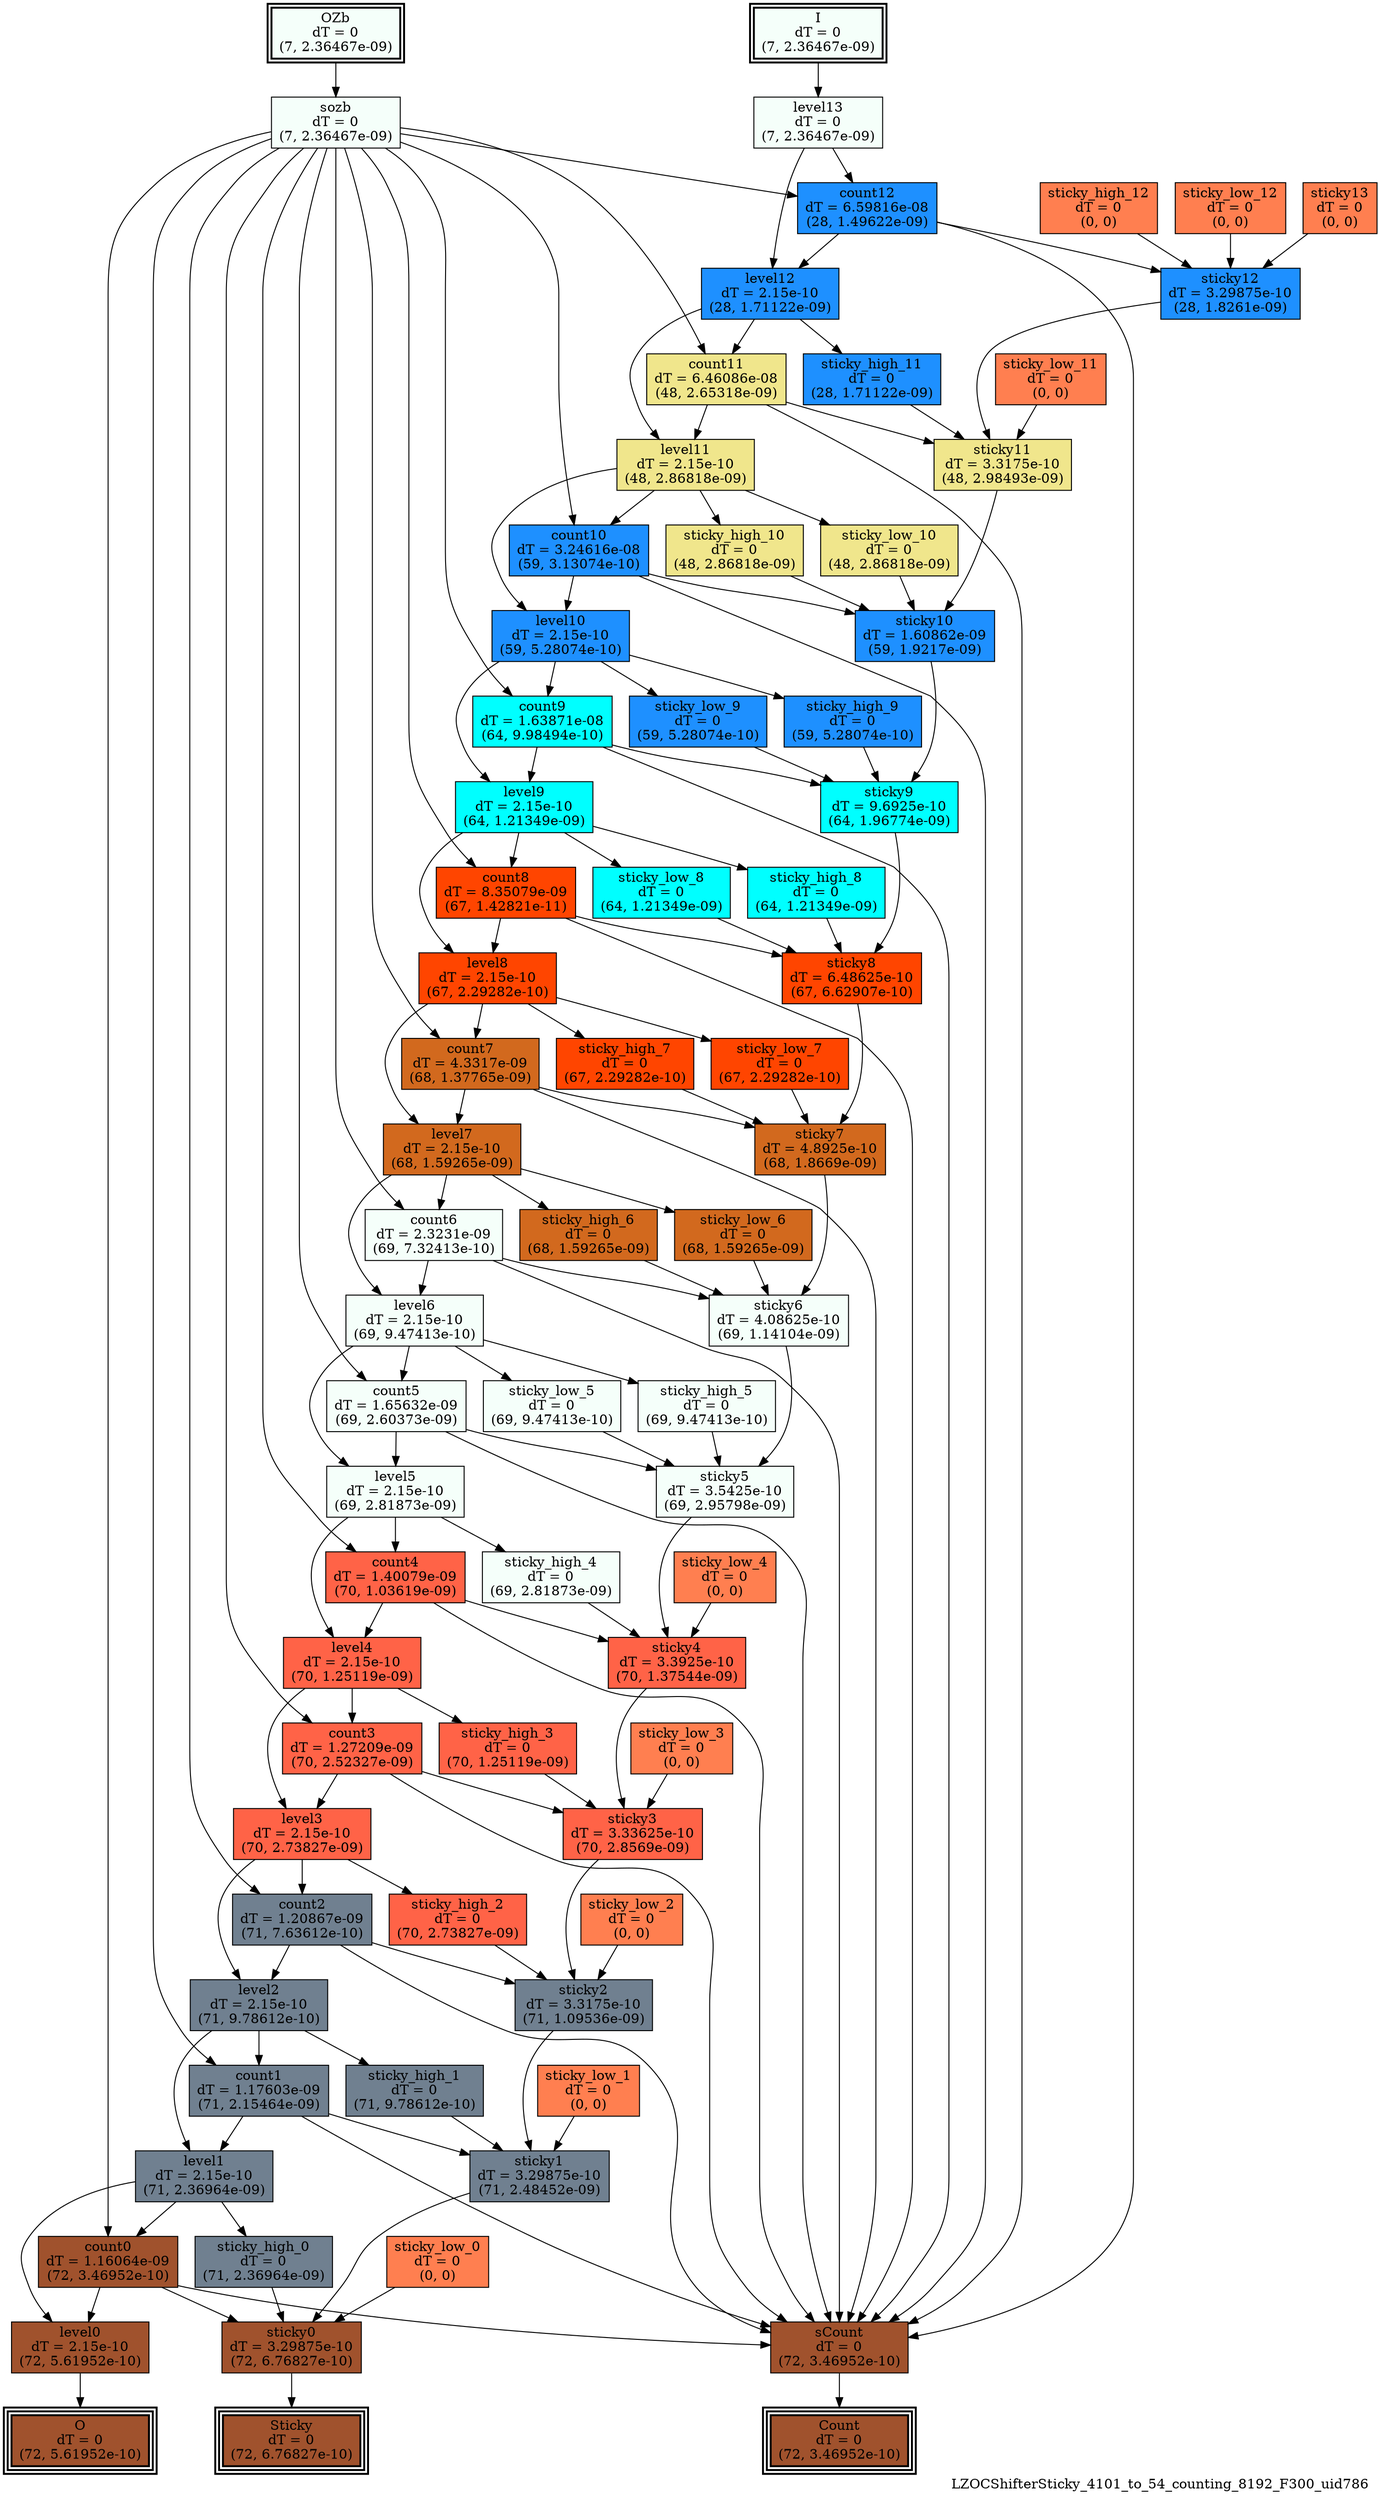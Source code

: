 digraph LZOCShifterSticky_4101_to_54_counting_8192_F300_uid786
{
	//graph drawing options
	label=LZOCShifterSticky_4101_to_54_counting_8192_F300_uid786;
	labelloc=bottom;
	labeljust=right;
	ratio=auto;
	nodesep=0.25;
	ranksep=0.5;

	//input/output signals of operator LZOCShifterSticky_4101_to_54_counting_8192_F300_uid786
	I__LZOCShifterSticky_4101_to_54_counting_8192_F300_uid786 [ label="I\ndT = 0\n(7, 2.36467e-09)", shape=box, color=black, style="bold, filled", fillcolor=mintcream, peripheries=2 ];
	OZb__LZOCShifterSticky_4101_to_54_counting_8192_F300_uid786 [ label="OZb\ndT = 0\n(7, 2.36467e-09)", shape=box, color=black, style="bold, filled", fillcolor=mintcream, peripheries=2 ];
	Count__LZOCShifterSticky_4101_to_54_counting_8192_F300_uid786 [ label="Count\ndT = 0\n(72, 3.46952e-10)", shape=box, color=black, style="bold, filled", fillcolor=sienna, peripheries=3 ];
	O__LZOCShifterSticky_4101_to_54_counting_8192_F300_uid786 [ label="O\ndT = 0\n(72, 5.61952e-10)", shape=box, color=black, style="bold, filled", fillcolor=sienna, peripheries=3 ];
	Sticky__LZOCShifterSticky_4101_to_54_counting_8192_F300_uid786 [ label="Sticky\ndT = 0\n(72, 6.76827e-10)", shape=box, color=black, style="bold, filled", fillcolor=sienna, peripheries=3 ];
	{rank=same I__LZOCShifterSticky_4101_to_54_counting_8192_F300_uid786, OZb__LZOCShifterSticky_4101_to_54_counting_8192_F300_uid786};
	{rank=same Count__LZOCShifterSticky_4101_to_54_counting_8192_F300_uid786, O__LZOCShifterSticky_4101_to_54_counting_8192_F300_uid786, Sticky__LZOCShifterSticky_4101_to_54_counting_8192_F300_uid786};
	//internal signals of operator LZOCShifterSticky_4101_to_54_counting_8192_F300_uid786
	level13__LZOCShifterSticky_4101_to_54_counting_8192_F300_uid786 [ label="level13\ndT = 0\n(7, 2.36467e-09)", shape=box, color=black, style=filled, fillcolor=mintcream, peripheries=1 ];
	sozb__LZOCShifterSticky_4101_to_54_counting_8192_F300_uid786 [ label="sozb\ndT = 0\n(7, 2.36467e-09)", shape=box, color=black, style=filled, fillcolor=mintcream, peripheries=1 ];
	sticky13__LZOCShifterSticky_4101_to_54_counting_8192_F300_uid786 [ label="sticky13\ndT = 0\n(0, 0)", shape=box, color=black, style=filled, fillcolor=coral, peripheries=1 ];
	count12__LZOCShifterSticky_4101_to_54_counting_8192_F300_uid786 [ label="count12\ndT = 6.59816e-08\n(28, 1.49622e-09)", shape=box, color=black, style=filled, fillcolor=dodgerblue, peripheries=1 ];
	level12__LZOCShifterSticky_4101_to_54_counting_8192_F300_uid786 [ label="level12\ndT = 2.15e-10\n(28, 1.71122e-09)", shape=box, color=black, style=filled, fillcolor=dodgerblue, peripheries=1 ];
	sticky_high_12__LZOCShifterSticky_4101_to_54_counting_8192_F300_uid786 [ label="sticky_high_12\ndT = 0\n(0, 0)", shape=box, color=black, style=filled, fillcolor=coral, peripheries=1 ];
	sticky_low_12__LZOCShifterSticky_4101_to_54_counting_8192_F300_uid786 [ label="sticky_low_12\ndT = 0\n(0, 0)", shape=box, color=black, style=filled, fillcolor=coral, peripheries=1 ];
	sticky12__LZOCShifterSticky_4101_to_54_counting_8192_F300_uid786 [ label="sticky12\ndT = 3.29875e-10\n(28, 1.8261e-09)", shape=box, color=black, style=filled, fillcolor=dodgerblue, peripheries=1 ];
	count11__LZOCShifterSticky_4101_to_54_counting_8192_F300_uid786 [ label="count11\ndT = 6.46086e-08\n(48, 2.65318e-09)", shape=box, color=black, style=filled, fillcolor=khaki, peripheries=1 ];
	level11__LZOCShifterSticky_4101_to_54_counting_8192_F300_uid786 [ label="level11\ndT = 2.15e-10\n(48, 2.86818e-09)", shape=box, color=black, style=filled, fillcolor=khaki, peripheries=1 ];
	sticky_high_11__LZOCShifterSticky_4101_to_54_counting_8192_F300_uid786 [ label="sticky_high_11\ndT = 0\n(28, 1.71122e-09)", shape=box, color=black, style=filled, fillcolor=dodgerblue, peripheries=1 ];
	sticky_low_11__LZOCShifterSticky_4101_to_54_counting_8192_F300_uid786 [ label="sticky_low_11\ndT = 0\n(0, 0)", shape=box, color=black, style=filled, fillcolor=coral, peripheries=1 ];
	sticky11__LZOCShifterSticky_4101_to_54_counting_8192_F300_uid786 [ label="sticky11\ndT = 3.3175e-10\n(48, 2.98493e-09)", shape=box, color=black, style=filled, fillcolor=khaki, peripheries=1 ];
	count10__LZOCShifterSticky_4101_to_54_counting_8192_F300_uid786 [ label="count10\ndT = 3.24616e-08\n(59, 3.13074e-10)", shape=box, color=black, style=filled, fillcolor=dodgerblue, peripheries=1 ];
	level10__LZOCShifterSticky_4101_to_54_counting_8192_F300_uid786 [ label="level10\ndT = 2.15e-10\n(59, 5.28074e-10)", shape=box, color=black, style=filled, fillcolor=dodgerblue, peripheries=1 ];
	sticky_high_10__LZOCShifterSticky_4101_to_54_counting_8192_F300_uid786 [ label="sticky_high_10\ndT = 0\n(48, 2.86818e-09)", shape=box, color=black, style=filled, fillcolor=khaki, peripheries=1 ];
	sticky_low_10__LZOCShifterSticky_4101_to_54_counting_8192_F300_uid786 [ label="sticky_low_10\ndT = 0\n(48, 2.86818e-09)", shape=box, color=black, style=filled, fillcolor=khaki, peripheries=1 ];
	sticky10__LZOCShifterSticky_4101_to_54_counting_8192_F300_uid786 [ label="sticky10\ndT = 1.60862e-09\n(59, 1.9217e-09)", shape=box, color=black, style=filled, fillcolor=dodgerblue, peripheries=1 ];
	count9__LZOCShifterSticky_4101_to_54_counting_8192_F300_uid786 [ label="count9\ndT = 1.63871e-08\n(64, 9.98494e-10)", shape=box, color=black, style=filled, fillcolor=cyan, peripheries=1 ];
	level9__LZOCShifterSticky_4101_to_54_counting_8192_F300_uid786 [ label="level9\ndT = 2.15e-10\n(64, 1.21349e-09)", shape=box, color=black, style=filled, fillcolor=cyan, peripheries=1 ];
	sticky_high_9__LZOCShifterSticky_4101_to_54_counting_8192_F300_uid786 [ label="sticky_high_9\ndT = 0\n(59, 5.28074e-10)", shape=box, color=black, style=filled, fillcolor=dodgerblue, peripheries=1 ];
	sticky_low_9__LZOCShifterSticky_4101_to_54_counting_8192_F300_uid786 [ label="sticky_low_9\ndT = 0\n(59, 5.28074e-10)", shape=box, color=black, style=filled, fillcolor=dodgerblue, peripheries=1 ];
	sticky9__LZOCShifterSticky_4101_to_54_counting_8192_F300_uid786 [ label="sticky9\ndT = 9.6925e-10\n(64, 1.96774e-09)", shape=box, color=black, style=filled, fillcolor=cyan, peripheries=1 ];
	count8__LZOCShifterSticky_4101_to_54_counting_8192_F300_uid786 [ label="count8\ndT = 8.35079e-09\n(67, 1.42821e-11)", shape=box, color=black, style=filled, fillcolor=orangered, peripheries=1 ];
	level8__LZOCShifterSticky_4101_to_54_counting_8192_F300_uid786 [ label="level8\ndT = 2.15e-10\n(67, 2.29282e-10)", shape=box, color=black, style=filled, fillcolor=orangered, peripheries=1 ];
	sticky_high_8__LZOCShifterSticky_4101_to_54_counting_8192_F300_uid786 [ label="sticky_high_8\ndT = 0\n(64, 1.21349e-09)", shape=box, color=black, style=filled, fillcolor=cyan, peripheries=1 ];
	sticky_low_8__LZOCShifterSticky_4101_to_54_counting_8192_F300_uid786 [ label="sticky_low_8\ndT = 0\n(64, 1.21349e-09)", shape=box, color=black, style=filled, fillcolor=cyan, peripheries=1 ];
	sticky8__LZOCShifterSticky_4101_to_54_counting_8192_F300_uid786 [ label="sticky8\ndT = 6.48625e-10\n(67, 6.62907e-10)", shape=box, color=black, style=filled, fillcolor=orangered, peripheries=1 ];
	count7__LZOCShifterSticky_4101_to_54_counting_8192_F300_uid786 [ label="count7\ndT = 4.3317e-09\n(68, 1.37765e-09)", shape=box, color=black, style=filled, fillcolor=chocolate, peripheries=1 ];
	level7__LZOCShifterSticky_4101_to_54_counting_8192_F300_uid786 [ label="level7\ndT = 2.15e-10\n(68, 1.59265e-09)", shape=box, color=black, style=filled, fillcolor=chocolate, peripheries=1 ];
	sticky_high_7__LZOCShifterSticky_4101_to_54_counting_8192_F300_uid786 [ label="sticky_high_7\ndT = 0\n(67, 2.29282e-10)", shape=box, color=black, style=filled, fillcolor=orangered, peripheries=1 ];
	sticky_low_7__LZOCShifterSticky_4101_to_54_counting_8192_F300_uid786 [ label="sticky_low_7\ndT = 0\n(67, 2.29282e-10)", shape=box, color=black, style=filled, fillcolor=orangered, peripheries=1 ];
	sticky7__LZOCShifterSticky_4101_to_54_counting_8192_F300_uid786 [ label="sticky7\ndT = 4.8925e-10\n(68, 1.8669e-09)", shape=box, color=black, style=filled, fillcolor=chocolate, peripheries=1 ];
	count6__LZOCShifterSticky_4101_to_54_counting_8192_F300_uid786 [ label="count6\ndT = 2.3231e-09\n(69, 7.32413e-10)", shape=box, color=black, style=filled, fillcolor=mintcream, peripheries=1 ];
	level6__LZOCShifterSticky_4101_to_54_counting_8192_F300_uid786 [ label="level6\ndT = 2.15e-10\n(69, 9.47413e-10)", shape=box, color=black, style=filled, fillcolor=mintcream, peripheries=1 ];
	sticky_high_6__LZOCShifterSticky_4101_to_54_counting_8192_F300_uid786 [ label="sticky_high_6\ndT = 0\n(68, 1.59265e-09)", shape=box, color=black, style=filled, fillcolor=chocolate, peripheries=1 ];
	sticky_low_6__LZOCShifterSticky_4101_to_54_counting_8192_F300_uid786 [ label="sticky_low_6\ndT = 0\n(68, 1.59265e-09)", shape=box, color=black, style=filled, fillcolor=chocolate, peripheries=1 ];
	sticky6__LZOCShifterSticky_4101_to_54_counting_8192_F300_uid786 [ label="sticky6\ndT = 4.08625e-10\n(69, 1.14104e-09)", shape=box, color=black, style=filled, fillcolor=mintcream, peripheries=1 ];
	count5__LZOCShifterSticky_4101_to_54_counting_8192_F300_uid786 [ label="count5\ndT = 1.65632e-09\n(69, 2.60373e-09)", shape=box, color=black, style=filled, fillcolor=mintcream, peripheries=1 ];
	level5__LZOCShifterSticky_4101_to_54_counting_8192_F300_uid786 [ label="level5\ndT = 2.15e-10\n(69, 2.81873e-09)", shape=box, color=black, style=filled, fillcolor=mintcream, peripheries=1 ];
	sticky_high_5__LZOCShifterSticky_4101_to_54_counting_8192_F300_uid786 [ label="sticky_high_5\ndT = 0\n(69, 9.47413e-10)", shape=box, color=black, style=filled, fillcolor=mintcream, peripheries=1 ];
	sticky_low_5__LZOCShifterSticky_4101_to_54_counting_8192_F300_uid786 [ label="sticky_low_5\ndT = 0\n(69, 9.47413e-10)", shape=box, color=black, style=filled, fillcolor=mintcream, peripheries=1 ];
	sticky5__LZOCShifterSticky_4101_to_54_counting_8192_F300_uid786 [ label="sticky5\ndT = 3.5425e-10\n(69, 2.95798e-09)", shape=box, color=black, style=filled, fillcolor=mintcream, peripheries=1 ];
	count4__LZOCShifterSticky_4101_to_54_counting_8192_F300_uid786 [ label="count4\ndT = 1.40079e-09\n(70, 1.03619e-09)", shape=box, color=black, style=filled, fillcolor=tomato, peripheries=1 ];
	level4__LZOCShifterSticky_4101_to_54_counting_8192_F300_uid786 [ label="level4\ndT = 2.15e-10\n(70, 1.25119e-09)", shape=box, color=black, style=filled, fillcolor=tomato, peripheries=1 ];
	sticky_high_4__LZOCShifterSticky_4101_to_54_counting_8192_F300_uid786 [ label="sticky_high_4\ndT = 0\n(69, 2.81873e-09)", shape=box, color=black, style=filled, fillcolor=mintcream, peripheries=1 ];
	sticky_low_4__LZOCShifterSticky_4101_to_54_counting_8192_F300_uid786 [ label="sticky_low_4\ndT = 0\n(0, 0)", shape=box, color=black, style=filled, fillcolor=coral, peripheries=1 ];
	sticky4__LZOCShifterSticky_4101_to_54_counting_8192_F300_uid786 [ label="sticky4\ndT = 3.3925e-10\n(70, 1.37544e-09)", shape=box, color=black, style=filled, fillcolor=tomato, peripheries=1 ];
	count3__LZOCShifterSticky_4101_to_54_counting_8192_F300_uid786 [ label="count3\ndT = 1.27209e-09\n(70, 2.52327e-09)", shape=box, color=black, style=filled, fillcolor=tomato, peripheries=1 ];
	level3__LZOCShifterSticky_4101_to_54_counting_8192_F300_uid786 [ label="level3\ndT = 2.15e-10\n(70, 2.73827e-09)", shape=box, color=black, style=filled, fillcolor=tomato, peripheries=1 ];
	sticky_high_3__LZOCShifterSticky_4101_to_54_counting_8192_F300_uid786 [ label="sticky_high_3\ndT = 0\n(70, 1.25119e-09)", shape=box, color=black, style=filled, fillcolor=tomato, peripheries=1 ];
	sticky_low_3__LZOCShifterSticky_4101_to_54_counting_8192_F300_uid786 [ label="sticky_low_3\ndT = 0\n(0, 0)", shape=box, color=black, style=filled, fillcolor=coral, peripheries=1 ];
	sticky3__LZOCShifterSticky_4101_to_54_counting_8192_F300_uid786 [ label="sticky3\ndT = 3.33625e-10\n(70, 2.8569e-09)", shape=box, color=black, style=filled, fillcolor=tomato, peripheries=1 ];
	count2__LZOCShifterSticky_4101_to_54_counting_8192_F300_uid786 [ label="count2\ndT = 1.20867e-09\n(71, 7.63612e-10)", shape=box, color=black, style=filled, fillcolor=slategray, peripheries=1 ];
	level2__LZOCShifterSticky_4101_to_54_counting_8192_F300_uid786 [ label="level2\ndT = 2.15e-10\n(71, 9.78612e-10)", shape=box, color=black, style=filled, fillcolor=slategray, peripheries=1 ];
	sticky_high_2__LZOCShifterSticky_4101_to_54_counting_8192_F300_uid786 [ label="sticky_high_2\ndT = 0\n(70, 2.73827e-09)", shape=box, color=black, style=filled, fillcolor=tomato, peripheries=1 ];
	sticky_low_2__LZOCShifterSticky_4101_to_54_counting_8192_F300_uid786 [ label="sticky_low_2\ndT = 0\n(0, 0)", shape=box, color=black, style=filled, fillcolor=coral, peripheries=1 ];
	sticky2__LZOCShifterSticky_4101_to_54_counting_8192_F300_uid786 [ label="sticky2\ndT = 3.3175e-10\n(71, 1.09536e-09)", shape=box, color=black, style=filled, fillcolor=slategray, peripheries=1 ];
	count1__LZOCShifterSticky_4101_to_54_counting_8192_F300_uid786 [ label="count1\ndT = 1.17603e-09\n(71, 2.15464e-09)", shape=box, color=black, style=filled, fillcolor=slategray, peripheries=1 ];
	level1__LZOCShifterSticky_4101_to_54_counting_8192_F300_uid786 [ label="level1\ndT = 2.15e-10\n(71, 2.36964e-09)", shape=box, color=black, style=filled, fillcolor=slategray, peripheries=1 ];
	sticky_high_1__LZOCShifterSticky_4101_to_54_counting_8192_F300_uid786 [ label="sticky_high_1\ndT = 0\n(71, 9.78612e-10)", shape=box, color=black, style=filled, fillcolor=slategray, peripheries=1 ];
	sticky_low_1__LZOCShifterSticky_4101_to_54_counting_8192_F300_uid786 [ label="sticky_low_1\ndT = 0\n(0, 0)", shape=box, color=black, style=filled, fillcolor=coral, peripheries=1 ];
	sticky1__LZOCShifterSticky_4101_to_54_counting_8192_F300_uid786 [ label="sticky1\ndT = 3.29875e-10\n(71, 2.48452e-09)", shape=box, color=black, style=filled, fillcolor=slategray, peripheries=1 ];
	count0__LZOCShifterSticky_4101_to_54_counting_8192_F300_uid786 [ label="count0\ndT = 1.16064e-09\n(72, 3.46952e-10)", shape=box, color=black, style=filled, fillcolor=sienna, peripheries=1 ];
	level0__LZOCShifterSticky_4101_to_54_counting_8192_F300_uid786 [ label="level0\ndT = 2.15e-10\n(72, 5.61952e-10)", shape=box, color=black, style=filled, fillcolor=sienna, peripheries=1 ];
	sticky_high_0__LZOCShifterSticky_4101_to_54_counting_8192_F300_uid786 [ label="sticky_high_0\ndT = 0\n(71, 2.36964e-09)", shape=box, color=black, style=filled, fillcolor=slategray, peripheries=1 ];
	sticky_low_0__LZOCShifterSticky_4101_to_54_counting_8192_F300_uid786 [ label="sticky_low_0\ndT = 0\n(0, 0)", shape=box, color=black, style=filled, fillcolor=coral, peripheries=1 ];
	sticky0__LZOCShifterSticky_4101_to_54_counting_8192_F300_uid786 [ label="sticky0\ndT = 3.29875e-10\n(72, 6.76827e-10)", shape=box, color=black, style=filled, fillcolor=sienna, peripheries=1 ];
	sCount__LZOCShifterSticky_4101_to_54_counting_8192_F300_uid786 [ label="sCount\ndT = 0\n(72, 3.46952e-10)", shape=box, color=black, style=filled, fillcolor=sienna, peripheries=1 ];

	//subcomponents of operator LZOCShifterSticky_4101_to_54_counting_8192_F300_uid786

	//input and internal signal connections of operator LZOCShifterSticky_4101_to_54_counting_8192_F300_uid786
	I__LZOCShifterSticky_4101_to_54_counting_8192_F300_uid786 -> level13__LZOCShifterSticky_4101_to_54_counting_8192_F300_uid786 [ arrowhead=normal, arrowsize=1.0, arrowtail=normal, color=black, dir=forward  ];
	OZb__LZOCShifterSticky_4101_to_54_counting_8192_F300_uid786 -> sozb__LZOCShifterSticky_4101_to_54_counting_8192_F300_uid786 [ arrowhead=normal, arrowsize=1.0, arrowtail=normal, color=black, dir=forward  ];
	level13__LZOCShifterSticky_4101_to_54_counting_8192_F300_uid786 -> count12__LZOCShifterSticky_4101_to_54_counting_8192_F300_uid786 [ arrowhead=normal, arrowsize=1.0, arrowtail=normal, color=black, dir=forward  ];
	level13__LZOCShifterSticky_4101_to_54_counting_8192_F300_uid786 -> level12__LZOCShifterSticky_4101_to_54_counting_8192_F300_uid786 [ arrowhead=normal, arrowsize=1.0, arrowtail=normal, color=black, dir=forward  ];
	sozb__LZOCShifterSticky_4101_to_54_counting_8192_F300_uid786 -> count12__LZOCShifterSticky_4101_to_54_counting_8192_F300_uid786 [ arrowhead=normal, arrowsize=1.0, arrowtail=normal, color=black, dir=forward  ];
	sozb__LZOCShifterSticky_4101_to_54_counting_8192_F300_uid786 -> count11__LZOCShifterSticky_4101_to_54_counting_8192_F300_uid786 [ arrowhead=normal, arrowsize=1.0, arrowtail=normal, color=black, dir=forward  ];
	sozb__LZOCShifterSticky_4101_to_54_counting_8192_F300_uid786 -> count10__LZOCShifterSticky_4101_to_54_counting_8192_F300_uid786 [ arrowhead=normal, arrowsize=1.0, arrowtail=normal, color=black, dir=forward  ];
	sozb__LZOCShifterSticky_4101_to_54_counting_8192_F300_uid786 -> count9__LZOCShifterSticky_4101_to_54_counting_8192_F300_uid786 [ arrowhead=normal, arrowsize=1.0, arrowtail=normal, color=black, dir=forward  ];
	sozb__LZOCShifterSticky_4101_to_54_counting_8192_F300_uid786 -> count8__LZOCShifterSticky_4101_to_54_counting_8192_F300_uid786 [ arrowhead=normal, arrowsize=1.0, arrowtail=normal, color=black, dir=forward  ];
	sozb__LZOCShifterSticky_4101_to_54_counting_8192_F300_uid786 -> count7__LZOCShifterSticky_4101_to_54_counting_8192_F300_uid786 [ arrowhead=normal, arrowsize=1.0, arrowtail=normal, color=black, dir=forward  ];
	sozb__LZOCShifterSticky_4101_to_54_counting_8192_F300_uid786 -> count6__LZOCShifterSticky_4101_to_54_counting_8192_F300_uid786 [ arrowhead=normal, arrowsize=1.0, arrowtail=normal, color=black, dir=forward  ];
	sozb__LZOCShifterSticky_4101_to_54_counting_8192_F300_uid786 -> count5__LZOCShifterSticky_4101_to_54_counting_8192_F300_uid786 [ arrowhead=normal, arrowsize=1.0, arrowtail=normal, color=black, dir=forward  ];
	sozb__LZOCShifterSticky_4101_to_54_counting_8192_F300_uid786 -> count4__LZOCShifterSticky_4101_to_54_counting_8192_F300_uid786 [ arrowhead=normal, arrowsize=1.0, arrowtail=normal, color=black, dir=forward  ];
	sozb__LZOCShifterSticky_4101_to_54_counting_8192_F300_uid786 -> count3__LZOCShifterSticky_4101_to_54_counting_8192_F300_uid786 [ arrowhead=normal, arrowsize=1.0, arrowtail=normal, color=black, dir=forward  ];
	sozb__LZOCShifterSticky_4101_to_54_counting_8192_F300_uid786 -> count2__LZOCShifterSticky_4101_to_54_counting_8192_F300_uid786 [ arrowhead=normal, arrowsize=1.0, arrowtail=normal, color=black, dir=forward  ];
	sozb__LZOCShifterSticky_4101_to_54_counting_8192_F300_uid786 -> count1__LZOCShifterSticky_4101_to_54_counting_8192_F300_uid786 [ arrowhead=normal, arrowsize=1.0, arrowtail=normal, color=black, dir=forward  ];
	sozb__LZOCShifterSticky_4101_to_54_counting_8192_F300_uid786 -> count0__LZOCShifterSticky_4101_to_54_counting_8192_F300_uid786 [ arrowhead=normal, arrowsize=1.0, arrowtail=normal, color=black, dir=forward  ];
	sticky13__LZOCShifterSticky_4101_to_54_counting_8192_F300_uid786 -> sticky12__LZOCShifterSticky_4101_to_54_counting_8192_F300_uid786 [ arrowhead=normal, arrowsize=1.0, arrowtail=normal, color=black, dir=forward  ];
	count12__LZOCShifterSticky_4101_to_54_counting_8192_F300_uid786 -> level12__LZOCShifterSticky_4101_to_54_counting_8192_F300_uid786 [ arrowhead=normal, arrowsize=1.0, arrowtail=normal, color=black, dir=forward  ];
	count12__LZOCShifterSticky_4101_to_54_counting_8192_F300_uid786 -> sticky12__LZOCShifterSticky_4101_to_54_counting_8192_F300_uid786 [ arrowhead=normal, arrowsize=1.0, arrowtail=normal, color=black, dir=forward  ];
	count12__LZOCShifterSticky_4101_to_54_counting_8192_F300_uid786 -> sCount__LZOCShifterSticky_4101_to_54_counting_8192_F300_uid786 [ arrowhead=normal, arrowsize=1.0, arrowtail=normal, color=black, dir=forward  ];
	level12__LZOCShifterSticky_4101_to_54_counting_8192_F300_uid786 -> count11__LZOCShifterSticky_4101_to_54_counting_8192_F300_uid786 [ arrowhead=normal, arrowsize=1.0, arrowtail=normal, color=black, dir=forward  ];
	level12__LZOCShifterSticky_4101_to_54_counting_8192_F300_uid786 -> level11__LZOCShifterSticky_4101_to_54_counting_8192_F300_uid786 [ arrowhead=normal, arrowsize=1.0, arrowtail=normal, color=black, dir=forward  ];
	level12__LZOCShifterSticky_4101_to_54_counting_8192_F300_uid786 -> sticky_high_11__LZOCShifterSticky_4101_to_54_counting_8192_F300_uid786 [ arrowhead=normal, arrowsize=1.0, arrowtail=normal, color=black, dir=forward  ];
	sticky_high_12__LZOCShifterSticky_4101_to_54_counting_8192_F300_uid786 -> sticky12__LZOCShifterSticky_4101_to_54_counting_8192_F300_uid786 [ arrowhead=normal, arrowsize=1.0, arrowtail=normal, color=black, dir=forward  ];
	sticky_low_12__LZOCShifterSticky_4101_to_54_counting_8192_F300_uid786 -> sticky12__LZOCShifterSticky_4101_to_54_counting_8192_F300_uid786 [ arrowhead=normal, arrowsize=1.0, arrowtail=normal, color=black, dir=forward  ];
	sticky12__LZOCShifterSticky_4101_to_54_counting_8192_F300_uid786 -> sticky11__LZOCShifterSticky_4101_to_54_counting_8192_F300_uid786 [ arrowhead=normal, arrowsize=1.0, arrowtail=normal, color=black, dir=forward  ];
	count11__LZOCShifterSticky_4101_to_54_counting_8192_F300_uid786 -> level11__LZOCShifterSticky_4101_to_54_counting_8192_F300_uid786 [ arrowhead=normal, arrowsize=1.0, arrowtail=normal, color=black, dir=forward  ];
	count11__LZOCShifterSticky_4101_to_54_counting_8192_F300_uid786 -> sticky11__LZOCShifterSticky_4101_to_54_counting_8192_F300_uid786 [ arrowhead=normal, arrowsize=1.0, arrowtail=normal, color=black, dir=forward  ];
	count11__LZOCShifterSticky_4101_to_54_counting_8192_F300_uid786 -> sCount__LZOCShifterSticky_4101_to_54_counting_8192_F300_uid786 [ arrowhead=normal, arrowsize=1.0, arrowtail=normal, color=black, dir=forward  ];
	level11__LZOCShifterSticky_4101_to_54_counting_8192_F300_uid786 -> count10__LZOCShifterSticky_4101_to_54_counting_8192_F300_uid786 [ arrowhead=normal, arrowsize=1.0, arrowtail=normal, color=black, dir=forward  ];
	level11__LZOCShifterSticky_4101_to_54_counting_8192_F300_uid786 -> level10__LZOCShifterSticky_4101_to_54_counting_8192_F300_uid786 [ arrowhead=normal, arrowsize=1.0, arrowtail=normal, color=black, dir=forward  ];
	level11__LZOCShifterSticky_4101_to_54_counting_8192_F300_uid786 -> sticky_high_10__LZOCShifterSticky_4101_to_54_counting_8192_F300_uid786 [ arrowhead=normal, arrowsize=1.0, arrowtail=normal, color=black, dir=forward  ];
	level11__LZOCShifterSticky_4101_to_54_counting_8192_F300_uid786 -> sticky_low_10__LZOCShifterSticky_4101_to_54_counting_8192_F300_uid786 [ arrowhead=normal, arrowsize=1.0, arrowtail=normal, color=black, dir=forward  ];
	sticky_high_11__LZOCShifterSticky_4101_to_54_counting_8192_F300_uid786 -> sticky11__LZOCShifterSticky_4101_to_54_counting_8192_F300_uid786 [ arrowhead=normal, arrowsize=1.0, arrowtail=normal, color=black, dir=forward  ];
	sticky_low_11__LZOCShifterSticky_4101_to_54_counting_8192_F300_uid786 -> sticky11__LZOCShifterSticky_4101_to_54_counting_8192_F300_uid786 [ arrowhead=normal, arrowsize=1.0, arrowtail=normal, color=black, dir=forward  ];
	sticky11__LZOCShifterSticky_4101_to_54_counting_8192_F300_uid786 -> sticky10__LZOCShifterSticky_4101_to_54_counting_8192_F300_uid786 [ arrowhead=normal, arrowsize=1.0, arrowtail=normal, color=black, dir=forward  ];
	count10__LZOCShifterSticky_4101_to_54_counting_8192_F300_uid786 -> level10__LZOCShifterSticky_4101_to_54_counting_8192_F300_uid786 [ arrowhead=normal, arrowsize=1.0, arrowtail=normal, color=black, dir=forward  ];
	count10__LZOCShifterSticky_4101_to_54_counting_8192_F300_uid786 -> sticky10__LZOCShifterSticky_4101_to_54_counting_8192_F300_uid786 [ arrowhead=normal, arrowsize=1.0, arrowtail=normal, color=black, dir=forward  ];
	count10__LZOCShifterSticky_4101_to_54_counting_8192_F300_uid786 -> sCount__LZOCShifterSticky_4101_to_54_counting_8192_F300_uid786 [ arrowhead=normal, arrowsize=1.0, arrowtail=normal, color=black, dir=forward  ];
	level10__LZOCShifterSticky_4101_to_54_counting_8192_F300_uid786 -> count9__LZOCShifterSticky_4101_to_54_counting_8192_F300_uid786 [ arrowhead=normal, arrowsize=1.0, arrowtail=normal, color=black, dir=forward  ];
	level10__LZOCShifterSticky_4101_to_54_counting_8192_F300_uid786 -> level9__LZOCShifterSticky_4101_to_54_counting_8192_F300_uid786 [ arrowhead=normal, arrowsize=1.0, arrowtail=normal, color=black, dir=forward  ];
	level10__LZOCShifterSticky_4101_to_54_counting_8192_F300_uid786 -> sticky_high_9__LZOCShifterSticky_4101_to_54_counting_8192_F300_uid786 [ arrowhead=normal, arrowsize=1.0, arrowtail=normal, color=black, dir=forward  ];
	level10__LZOCShifterSticky_4101_to_54_counting_8192_F300_uid786 -> sticky_low_9__LZOCShifterSticky_4101_to_54_counting_8192_F300_uid786 [ arrowhead=normal, arrowsize=1.0, arrowtail=normal, color=black, dir=forward  ];
	sticky_high_10__LZOCShifterSticky_4101_to_54_counting_8192_F300_uid786 -> sticky10__LZOCShifterSticky_4101_to_54_counting_8192_F300_uid786 [ arrowhead=normal, arrowsize=1.0, arrowtail=normal, color=black, dir=forward  ];
	sticky_low_10__LZOCShifterSticky_4101_to_54_counting_8192_F300_uid786 -> sticky10__LZOCShifterSticky_4101_to_54_counting_8192_F300_uid786 [ arrowhead=normal, arrowsize=1.0, arrowtail=normal, color=black, dir=forward  ];
	sticky10__LZOCShifterSticky_4101_to_54_counting_8192_F300_uid786 -> sticky9__LZOCShifterSticky_4101_to_54_counting_8192_F300_uid786 [ arrowhead=normal, arrowsize=1.0, arrowtail=normal, color=black, dir=forward  ];
	count9__LZOCShifterSticky_4101_to_54_counting_8192_F300_uid786 -> level9__LZOCShifterSticky_4101_to_54_counting_8192_F300_uid786 [ arrowhead=normal, arrowsize=1.0, arrowtail=normal, color=black, dir=forward  ];
	count9__LZOCShifterSticky_4101_to_54_counting_8192_F300_uid786 -> sticky9__LZOCShifterSticky_4101_to_54_counting_8192_F300_uid786 [ arrowhead=normal, arrowsize=1.0, arrowtail=normal, color=black, dir=forward  ];
	count9__LZOCShifterSticky_4101_to_54_counting_8192_F300_uid786 -> sCount__LZOCShifterSticky_4101_to_54_counting_8192_F300_uid786 [ arrowhead=normal, arrowsize=1.0, arrowtail=normal, color=black, dir=forward  ];
	level9__LZOCShifterSticky_4101_to_54_counting_8192_F300_uid786 -> count8__LZOCShifterSticky_4101_to_54_counting_8192_F300_uid786 [ arrowhead=normal, arrowsize=1.0, arrowtail=normal, color=black, dir=forward  ];
	level9__LZOCShifterSticky_4101_to_54_counting_8192_F300_uid786 -> level8__LZOCShifterSticky_4101_to_54_counting_8192_F300_uid786 [ arrowhead=normal, arrowsize=1.0, arrowtail=normal, color=black, dir=forward  ];
	level9__LZOCShifterSticky_4101_to_54_counting_8192_F300_uid786 -> sticky_high_8__LZOCShifterSticky_4101_to_54_counting_8192_F300_uid786 [ arrowhead=normal, arrowsize=1.0, arrowtail=normal, color=black, dir=forward  ];
	level9__LZOCShifterSticky_4101_to_54_counting_8192_F300_uid786 -> sticky_low_8__LZOCShifterSticky_4101_to_54_counting_8192_F300_uid786 [ arrowhead=normal, arrowsize=1.0, arrowtail=normal, color=black, dir=forward  ];
	sticky_high_9__LZOCShifterSticky_4101_to_54_counting_8192_F300_uid786 -> sticky9__LZOCShifterSticky_4101_to_54_counting_8192_F300_uid786 [ arrowhead=normal, arrowsize=1.0, arrowtail=normal, color=black, dir=forward  ];
	sticky_low_9__LZOCShifterSticky_4101_to_54_counting_8192_F300_uid786 -> sticky9__LZOCShifterSticky_4101_to_54_counting_8192_F300_uid786 [ arrowhead=normal, arrowsize=1.0, arrowtail=normal, color=black, dir=forward  ];
	sticky9__LZOCShifterSticky_4101_to_54_counting_8192_F300_uid786 -> sticky8__LZOCShifterSticky_4101_to_54_counting_8192_F300_uid786 [ arrowhead=normal, arrowsize=1.0, arrowtail=normal, color=black, dir=forward  ];
	count8__LZOCShifterSticky_4101_to_54_counting_8192_F300_uid786 -> level8__LZOCShifterSticky_4101_to_54_counting_8192_F300_uid786 [ arrowhead=normal, arrowsize=1.0, arrowtail=normal, color=black, dir=forward  ];
	count8__LZOCShifterSticky_4101_to_54_counting_8192_F300_uid786 -> sticky8__LZOCShifterSticky_4101_to_54_counting_8192_F300_uid786 [ arrowhead=normal, arrowsize=1.0, arrowtail=normal, color=black, dir=forward  ];
	count8__LZOCShifterSticky_4101_to_54_counting_8192_F300_uid786 -> sCount__LZOCShifterSticky_4101_to_54_counting_8192_F300_uid786 [ arrowhead=normal, arrowsize=1.0, arrowtail=normal, color=black, dir=forward  ];
	level8__LZOCShifterSticky_4101_to_54_counting_8192_F300_uid786 -> count7__LZOCShifterSticky_4101_to_54_counting_8192_F300_uid786 [ arrowhead=normal, arrowsize=1.0, arrowtail=normal, color=black, dir=forward  ];
	level8__LZOCShifterSticky_4101_to_54_counting_8192_F300_uid786 -> level7__LZOCShifterSticky_4101_to_54_counting_8192_F300_uid786 [ arrowhead=normal, arrowsize=1.0, arrowtail=normal, color=black, dir=forward  ];
	level8__LZOCShifterSticky_4101_to_54_counting_8192_F300_uid786 -> sticky_high_7__LZOCShifterSticky_4101_to_54_counting_8192_F300_uid786 [ arrowhead=normal, arrowsize=1.0, arrowtail=normal, color=black, dir=forward  ];
	level8__LZOCShifterSticky_4101_to_54_counting_8192_F300_uid786 -> sticky_low_7__LZOCShifterSticky_4101_to_54_counting_8192_F300_uid786 [ arrowhead=normal, arrowsize=1.0, arrowtail=normal, color=black, dir=forward  ];
	sticky_high_8__LZOCShifterSticky_4101_to_54_counting_8192_F300_uid786 -> sticky8__LZOCShifterSticky_4101_to_54_counting_8192_F300_uid786 [ arrowhead=normal, arrowsize=1.0, arrowtail=normal, color=black, dir=forward  ];
	sticky_low_8__LZOCShifterSticky_4101_to_54_counting_8192_F300_uid786 -> sticky8__LZOCShifterSticky_4101_to_54_counting_8192_F300_uid786 [ arrowhead=normal, arrowsize=1.0, arrowtail=normal, color=black, dir=forward  ];
	sticky8__LZOCShifterSticky_4101_to_54_counting_8192_F300_uid786 -> sticky7__LZOCShifterSticky_4101_to_54_counting_8192_F300_uid786 [ arrowhead=normal, arrowsize=1.0, arrowtail=normal, color=black, dir=forward  ];
	count7__LZOCShifterSticky_4101_to_54_counting_8192_F300_uid786 -> level7__LZOCShifterSticky_4101_to_54_counting_8192_F300_uid786 [ arrowhead=normal, arrowsize=1.0, arrowtail=normal, color=black, dir=forward  ];
	count7__LZOCShifterSticky_4101_to_54_counting_8192_F300_uid786 -> sticky7__LZOCShifterSticky_4101_to_54_counting_8192_F300_uid786 [ arrowhead=normal, arrowsize=1.0, arrowtail=normal, color=black, dir=forward  ];
	count7__LZOCShifterSticky_4101_to_54_counting_8192_F300_uid786 -> sCount__LZOCShifterSticky_4101_to_54_counting_8192_F300_uid786 [ arrowhead=normal, arrowsize=1.0, arrowtail=normal, color=black, dir=forward  ];
	level7__LZOCShifterSticky_4101_to_54_counting_8192_F300_uid786 -> count6__LZOCShifterSticky_4101_to_54_counting_8192_F300_uid786 [ arrowhead=normal, arrowsize=1.0, arrowtail=normal, color=black, dir=forward  ];
	level7__LZOCShifterSticky_4101_to_54_counting_8192_F300_uid786 -> level6__LZOCShifterSticky_4101_to_54_counting_8192_F300_uid786 [ arrowhead=normal, arrowsize=1.0, arrowtail=normal, color=black, dir=forward  ];
	level7__LZOCShifterSticky_4101_to_54_counting_8192_F300_uid786 -> sticky_high_6__LZOCShifterSticky_4101_to_54_counting_8192_F300_uid786 [ arrowhead=normal, arrowsize=1.0, arrowtail=normal, color=black, dir=forward  ];
	level7__LZOCShifterSticky_4101_to_54_counting_8192_F300_uid786 -> sticky_low_6__LZOCShifterSticky_4101_to_54_counting_8192_F300_uid786 [ arrowhead=normal, arrowsize=1.0, arrowtail=normal, color=black, dir=forward  ];
	sticky_high_7__LZOCShifterSticky_4101_to_54_counting_8192_F300_uid786 -> sticky7__LZOCShifterSticky_4101_to_54_counting_8192_F300_uid786 [ arrowhead=normal, arrowsize=1.0, arrowtail=normal, color=black, dir=forward  ];
	sticky_low_7__LZOCShifterSticky_4101_to_54_counting_8192_F300_uid786 -> sticky7__LZOCShifterSticky_4101_to_54_counting_8192_F300_uid786 [ arrowhead=normal, arrowsize=1.0, arrowtail=normal, color=black, dir=forward  ];
	sticky7__LZOCShifterSticky_4101_to_54_counting_8192_F300_uid786 -> sticky6__LZOCShifterSticky_4101_to_54_counting_8192_F300_uid786 [ arrowhead=normal, arrowsize=1.0, arrowtail=normal, color=black, dir=forward  ];
	count6__LZOCShifterSticky_4101_to_54_counting_8192_F300_uid786 -> level6__LZOCShifterSticky_4101_to_54_counting_8192_F300_uid786 [ arrowhead=normal, arrowsize=1.0, arrowtail=normal, color=black, dir=forward  ];
	count6__LZOCShifterSticky_4101_to_54_counting_8192_F300_uid786 -> sticky6__LZOCShifterSticky_4101_to_54_counting_8192_F300_uid786 [ arrowhead=normal, arrowsize=1.0, arrowtail=normal, color=black, dir=forward  ];
	count6__LZOCShifterSticky_4101_to_54_counting_8192_F300_uid786 -> sCount__LZOCShifterSticky_4101_to_54_counting_8192_F300_uid786 [ arrowhead=normal, arrowsize=1.0, arrowtail=normal, color=black, dir=forward  ];
	level6__LZOCShifterSticky_4101_to_54_counting_8192_F300_uid786 -> count5__LZOCShifterSticky_4101_to_54_counting_8192_F300_uid786 [ arrowhead=normal, arrowsize=1.0, arrowtail=normal, color=black, dir=forward  ];
	level6__LZOCShifterSticky_4101_to_54_counting_8192_F300_uid786 -> level5__LZOCShifterSticky_4101_to_54_counting_8192_F300_uid786 [ arrowhead=normal, arrowsize=1.0, arrowtail=normal, color=black, dir=forward  ];
	level6__LZOCShifterSticky_4101_to_54_counting_8192_F300_uid786 -> sticky_high_5__LZOCShifterSticky_4101_to_54_counting_8192_F300_uid786 [ arrowhead=normal, arrowsize=1.0, arrowtail=normal, color=black, dir=forward  ];
	level6__LZOCShifterSticky_4101_to_54_counting_8192_F300_uid786 -> sticky_low_5__LZOCShifterSticky_4101_to_54_counting_8192_F300_uid786 [ arrowhead=normal, arrowsize=1.0, arrowtail=normal, color=black, dir=forward  ];
	sticky_high_6__LZOCShifterSticky_4101_to_54_counting_8192_F300_uid786 -> sticky6__LZOCShifterSticky_4101_to_54_counting_8192_F300_uid786 [ arrowhead=normal, arrowsize=1.0, arrowtail=normal, color=black, dir=forward  ];
	sticky_low_6__LZOCShifterSticky_4101_to_54_counting_8192_F300_uid786 -> sticky6__LZOCShifterSticky_4101_to_54_counting_8192_F300_uid786 [ arrowhead=normal, arrowsize=1.0, arrowtail=normal, color=black, dir=forward  ];
	sticky6__LZOCShifterSticky_4101_to_54_counting_8192_F300_uid786 -> sticky5__LZOCShifterSticky_4101_to_54_counting_8192_F300_uid786 [ arrowhead=normal, arrowsize=1.0, arrowtail=normal, color=black, dir=forward  ];
	count5__LZOCShifterSticky_4101_to_54_counting_8192_F300_uid786 -> level5__LZOCShifterSticky_4101_to_54_counting_8192_F300_uid786 [ arrowhead=normal, arrowsize=1.0, arrowtail=normal, color=black, dir=forward  ];
	count5__LZOCShifterSticky_4101_to_54_counting_8192_F300_uid786 -> sticky5__LZOCShifterSticky_4101_to_54_counting_8192_F300_uid786 [ arrowhead=normal, arrowsize=1.0, arrowtail=normal, color=black, dir=forward  ];
	count5__LZOCShifterSticky_4101_to_54_counting_8192_F300_uid786 -> sCount__LZOCShifterSticky_4101_to_54_counting_8192_F300_uid786 [ arrowhead=normal, arrowsize=1.0, arrowtail=normal, color=black, dir=forward  ];
	level5__LZOCShifterSticky_4101_to_54_counting_8192_F300_uid786 -> count4__LZOCShifterSticky_4101_to_54_counting_8192_F300_uid786 [ arrowhead=normal, arrowsize=1.0, arrowtail=normal, color=black, dir=forward  ];
	level5__LZOCShifterSticky_4101_to_54_counting_8192_F300_uid786 -> level4__LZOCShifterSticky_4101_to_54_counting_8192_F300_uid786 [ arrowhead=normal, arrowsize=1.0, arrowtail=normal, color=black, dir=forward  ];
	level5__LZOCShifterSticky_4101_to_54_counting_8192_F300_uid786 -> sticky_high_4__LZOCShifterSticky_4101_to_54_counting_8192_F300_uid786 [ arrowhead=normal, arrowsize=1.0, arrowtail=normal, color=black, dir=forward  ];
	sticky_high_5__LZOCShifterSticky_4101_to_54_counting_8192_F300_uid786 -> sticky5__LZOCShifterSticky_4101_to_54_counting_8192_F300_uid786 [ arrowhead=normal, arrowsize=1.0, arrowtail=normal, color=black, dir=forward  ];
	sticky_low_5__LZOCShifterSticky_4101_to_54_counting_8192_F300_uid786 -> sticky5__LZOCShifterSticky_4101_to_54_counting_8192_F300_uid786 [ arrowhead=normal, arrowsize=1.0, arrowtail=normal, color=black, dir=forward  ];
	sticky5__LZOCShifterSticky_4101_to_54_counting_8192_F300_uid786 -> sticky4__LZOCShifterSticky_4101_to_54_counting_8192_F300_uid786 [ arrowhead=normal, arrowsize=1.0, arrowtail=normal, color=black, dir=forward  ];
	count4__LZOCShifterSticky_4101_to_54_counting_8192_F300_uid786 -> level4__LZOCShifterSticky_4101_to_54_counting_8192_F300_uid786 [ arrowhead=normal, arrowsize=1.0, arrowtail=normal, color=black, dir=forward  ];
	count4__LZOCShifterSticky_4101_to_54_counting_8192_F300_uid786 -> sticky4__LZOCShifterSticky_4101_to_54_counting_8192_F300_uid786 [ arrowhead=normal, arrowsize=1.0, arrowtail=normal, color=black, dir=forward  ];
	count4__LZOCShifterSticky_4101_to_54_counting_8192_F300_uid786 -> sCount__LZOCShifterSticky_4101_to_54_counting_8192_F300_uid786 [ arrowhead=normal, arrowsize=1.0, arrowtail=normal, color=black, dir=forward  ];
	level4__LZOCShifterSticky_4101_to_54_counting_8192_F300_uid786 -> count3__LZOCShifterSticky_4101_to_54_counting_8192_F300_uid786 [ arrowhead=normal, arrowsize=1.0, arrowtail=normal, color=black, dir=forward  ];
	level4__LZOCShifterSticky_4101_to_54_counting_8192_F300_uid786 -> level3__LZOCShifterSticky_4101_to_54_counting_8192_F300_uid786 [ arrowhead=normal, arrowsize=1.0, arrowtail=normal, color=black, dir=forward  ];
	level4__LZOCShifterSticky_4101_to_54_counting_8192_F300_uid786 -> sticky_high_3__LZOCShifterSticky_4101_to_54_counting_8192_F300_uid786 [ arrowhead=normal, arrowsize=1.0, arrowtail=normal, color=black, dir=forward  ];
	sticky_high_4__LZOCShifterSticky_4101_to_54_counting_8192_F300_uid786 -> sticky4__LZOCShifterSticky_4101_to_54_counting_8192_F300_uid786 [ arrowhead=normal, arrowsize=1.0, arrowtail=normal, color=black, dir=forward  ];
	sticky_low_4__LZOCShifterSticky_4101_to_54_counting_8192_F300_uid786 -> sticky4__LZOCShifterSticky_4101_to_54_counting_8192_F300_uid786 [ arrowhead=normal, arrowsize=1.0, arrowtail=normal, color=black, dir=forward  ];
	sticky4__LZOCShifterSticky_4101_to_54_counting_8192_F300_uid786 -> sticky3__LZOCShifterSticky_4101_to_54_counting_8192_F300_uid786 [ arrowhead=normal, arrowsize=1.0, arrowtail=normal, color=black, dir=forward  ];
	count3__LZOCShifterSticky_4101_to_54_counting_8192_F300_uid786 -> level3__LZOCShifterSticky_4101_to_54_counting_8192_F300_uid786 [ arrowhead=normal, arrowsize=1.0, arrowtail=normal, color=black, dir=forward  ];
	count3__LZOCShifterSticky_4101_to_54_counting_8192_F300_uid786 -> sticky3__LZOCShifterSticky_4101_to_54_counting_8192_F300_uid786 [ arrowhead=normal, arrowsize=1.0, arrowtail=normal, color=black, dir=forward  ];
	count3__LZOCShifterSticky_4101_to_54_counting_8192_F300_uid786 -> sCount__LZOCShifterSticky_4101_to_54_counting_8192_F300_uid786 [ arrowhead=normal, arrowsize=1.0, arrowtail=normal, color=black, dir=forward  ];
	level3__LZOCShifterSticky_4101_to_54_counting_8192_F300_uid786 -> count2__LZOCShifterSticky_4101_to_54_counting_8192_F300_uid786 [ arrowhead=normal, arrowsize=1.0, arrowtail=normal, color=black, dir=forward  ];
	level3__LZOCShifterSticky_4101_to_54_counting_8192_F300_uid786 -> level2__LZOCShifterSticky_4101_to_54_counting_8192_F300_uid786 [ arrowhead=normal, arrowsize=1.0, arrowtail=normal, color=black, dir=forward  ];
	level3__LZOCShifterSticky_4101_to_54_counting_8192_F300_uid786 -> sticky_high_2__LZOCShifterSticky_4101_to_54_counting_8192_F300_uid786 [ arrowhead=normal, arrowsize=1.0, arrowtail=normal, color=black, dir=forward  ];
	sticky_high_3__LZOCShifterSticky_4101_to_54_counting_8192_F300_uid786 -> sticky3__LZOCShifterSticky_4101_to_54_counting_8192_F300_uid786 [ arrowhead=normal, arrowsize=1.0, arrowtail=normal, color=black, dir=forward  ];
	sticky_low_3__LZOCShifterSticky_4101_to_54_counting_8192_F300_uid786 -> sticky3__LZOCShifterSticky_4101_to_54_counting_8192_F300_uid786 [ arrowhead=normal, arrowsize=1.0, arrowtail=normal, color=black, dir=forward  ];
	sticky3__LZOCShifterSticky_4101_to_54_counting_8192_F300_uid786 -> sticky2__LZOCShifterSticky_4101_to_54_counting_8192_F300_uid786 [ arrowhead=normal, arrowsize=1.0, arrowtail=normal, color=black, dir=forward  ];
	count2__LZOCShifterSticky_4101_to_54_counting_8192_F300_uid786 -> level2__LZOCShifterSticky_4101_to_54_counting_8192_F300_uid786 [ arrowhead=normal, arrowsize=1.0, arrowtail=normal, color=black, dir=forward  ];
	count2__LZOCShifterSticky_4101_to_54_counting_8192_F300_uid786 -> sticky2__LZOCShifterSticky_4101_to_54_counting_8192_F300_uid786 [ arrowhead=normal, arrowsize=1.0, arrowtail=normal, color=black, dir=forward  ];
	count2__LZOCShifterSticky_4101_to_54_counting_8192_F300_uid786 -> sCount__LZOCShifterSticky_4101_to_54_counting_8192_F300_uid786 [ arrowhead=normal, arrowsize=1.0, arrowtail=normal, color=black, dir=forward  ];
	level2__LZOCShifterSticky_4101_to_54_counting_8192_F300_uid786 -> count1__LZOCShifterSticky_4101_to_54_counting_8192_F300_uid786 [ arrowhead=normal, arrowsize=1.0, arrowtail=normal, color=black, dir=forward  ];
	level2__LZOCShifterSticky_4101_to_54_counting_8192_F300_uid786 -> level1__LZOCShifterSticky_4101_to_54_counting_8192_F300_uid786 [ arrowhead=normal, arrowsize=1.0, arrowtail=normal, color=black, dir=forward  ];
	level2__LZOCShifterSticky_4101_to_54_counting_8192_F300_uid786 -> sticky_high_1__LZOCShifterSticky_4101_to_54_counting_8192_F300_uid786 [ arrowhead=normal, arrowsize=1.0, arrowtail=normal, color=black, dir=forward  ];
	sticky_high_2__LZOCShifterSticky_4101_to_54_counting_8192_F300_uid786 -> sticky2__LZOCShifterSticky_4101_to_54_counting_8192_F300_uid786 [ arrowhead=normal, arrowsize=1.0, arrowtail=normal, color=black, dir=forward  ];
	sticky_low_2__LZOCShifterSticky_4101_to_54_counting_8192_F300_uid786 -> sticky2__LZOCShifterSticky_4101_to_54_counting_8192_F300_uid786 [ arrowhead=normal, arrowsize=1.0, arrowtail=normal, color=black, dir=forward  ];
	sticky2__LZOCShifterSticky_4101_to_54_counting_8192_F300_uid786 -> sticky1__LZOCShifterSticky_4101_to_54_counting_8192_F300_uid786 [ arrowhead=normal, arrowsize=1.0, arrowtail=normal, color=black, dir=forward  ];
	count1__LZOCShifterSticky_4101_to_54_counting_8192_F300_uid786 -> level1__LZOCShifterSticky_4101_to_54_counting_8192_F300_uid786 [ arrowhead=normal, arrowsize=1.0, arrowtail=normal, color=black, dir=forward  ];
	count1__LZOCShifterSticky_4101_to_54_counting_8192_F300_uid786 -> sticky1__LZOCShifterSticky_4101_to_54_counting_8192_F300_uid786 [ arrowhead=normal, arrowsize=1.0, arrowtail=normal, color=black, dir=forward  ];
	count1__LZOCShifterSticky_4101_to_54_counting_8192_F300_uid786 -> sCount__LZOCShifterSticky_4101_to_54_counting_8192_F300_uid786 [ arrowhead=normal, arrowsize=1.0, arrowtail=normal, color=black, dir=forward  ];
	level1__LZOCShifterSticky_4101_to_54_counting_8192_F300_uid786 -> count0__LZOCShifterSticky_4101_to_54_counting_8192_F300_uid786 [ arrowhead=normal, arrowsize=1.0, arrowtail=normal, color=black, dir=forward  ];
	level1__LZOCShifterSticky_4101_to_54_counting_8192_F300_uid786 -> level0__LZOCShifterSticky_4101_to_54_counting_8192_F300_uid786 [ arrowhead=normal, arrowsize=1.0, arrowtail=normal, color=black, dir=forward  ];
	level1__LZOCShifterSticky_4101_to_54_counting_8192_F300_uid786 -> sticky_high_0__LZOCShifterSticky_4101_to_54_counting_8192_F300_uid786 [ arrowhead=normal, arrowsize=1.0, arrowtail=normal, color=black, dir=forward  ];
	sticky_high_1__LZOCShifterSticky_4101_to_54_counting_8192_F300_uid786 -> sticky1__LZOCShifterSticky_4101_to_54_counting_8192_F300_uid786 [ arrowhead=normal, arrowsize=1.0, arrowtail=normal, color=black, dir=forward  ];
	sticky_low_1__LZOCShifterSticky_4101_to_54_counting_8192_F300_uid786 -> sticky1__LZOCShifterSticky_4101_to_54_counting_8192_F300_uid786 [ arrowhead=normal, arrowsize=1.0, arrowtail=normal, color=black, dir=forward  ];
	sticky1__LZOCShifterSticky_4101_to_54_counting_8192_F300_uid786 -> sticky0__LZOCShifterSticky_4101_to_54_counting_8192_F300_uid786 [ arrowhead=normal, arrowsize=1.0, arrowtail=normal, color=black, dir=forward  ];
	count0__LZOCShifterSticky_4101_to_54_counting_8192_F300_uid786 -> level0__LZOCShifterSticky_4101_to_54_counting_8192_F300_uid786 [ arrowhead=normal, arrowsize=1.0, arrowtail=normal, color=black, dir=forward  ];
	count0__LZOCShifterSticky_4101_to_54_counting_8192_F300_uid786 -> sticky0__LZOCShifterSticky_4101_to_54_counting_8192_F300_uid786 [ arrowhead=normal, arrowsize=1.0, arrowtail=normal, color=black, dir=forward  ];
	count0__LZOCShifterSticky_4101_to_54_counting_8192_F300_uid786 -> sCount__LZOCShifterSticky_4101_to_54_counting_8192_F300_uid786 [ arrowhead=normal, arrowsize=1.0, arrowtail=normal, color=black, dir=forward  ];
	level0__LZOCShifterSticky_4101_to_54_counting_8192_F300_uid786 -> O__LZOCShifterSticky_4101_to_54_counting_8192_F300_uid786 [ arrowhead=normal, arrowsize=1.0, arrowtail=normal, color=black, dir=forward  ];
	sticky_high_0__LZOCShifterSticky_4101_to_54_counting_8192_F300_uid786 -> sticky0__LZOCShifterSticky_4101_to_54_counting_8192_F300_uid786 [ arrowhead=normal, arrowsize=1.0, arrowtail=normal, color=black, dir=forward  ];
	sticky_low_0__LZOCShifterSticky_4101_to_54_counting_8192_F300_uid786 -> sticky0__LZOCShifterSticky_4101_to_54_counting_8192_F300_uid786 [ arrowhead=normal, arrowsize=1.0, arrowtail=normal, color=black, dir=forward  ];
	sticky0__LZOCShifterSticky_4101_to_54_counting_8192_F300_uid786 -> Sticky__LZOCShifterSticky_4101_to_54_counting_8192_F300_uid786 [ arrowhead=normal, arrowsize=1.0, arrowtail=normal, color=black, dir=forward  ];
	sCount__LZOCShifterSticky_4101_to_54_counting_8192_F300_uid786 -> Count__LZOCShifterSticky_4101_to_54_counting_8192_F300_uid786 [ arrowhead=normal, arrowsize=1.0, arrowtail=normal, color=black, dir=forward  ];
}

